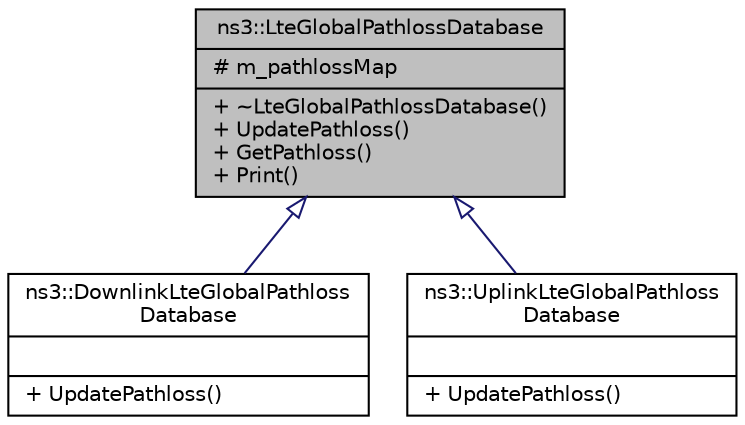 digraph "ns3::LteGlobalPathlossDatabase"
{
  edge [fontname="Helvetica",fontsize="10",labelfontname="Helvetica",labelfontsize="10"];
  node [fontname="Helvetica",fontsize="10",shape=record];
  Node1 [label="{ns3::LteGlobalPathlossDatabase\n|# m_pathlossMap\l|+ ~LteGlobalPathlossDatabase()\l+ UpdatePathloss()\l+ GetPathloss()\l+ Print()\l}",height=0.2,width=0.4,color="black", fillcolor="grey75", style="filled", fontcolor="black"];
  Node1 -> Node2 [dir="back",color="midnightblue",fontsize="10",style="solid",arrowtail="onormal"];
  Node2 [label="{ns3::DownlinkLteGlobalPathloss\lDatabase\n||+ UpdatePathloss()\l}",height=0.2,width=0.4,color="black", fillcolor="white", style="filled",URL="$dd/d17/classns3_1_1DownlinkLteGlobalPathlossDatabase.html"];
  Node1 -> Node3 [dir="back",color="midnightblue",fontsize="10",style="solid",arrowtail="onormal"];
  Node3 [label="{ns3::UplinkLteGlobalPathloss\lDatabase\n||+ UpdatePathloss()\l}",height=0.2,width=0.4,color="black", fillcolor="white", style="filled",URL="$de/d80/classns3_1_1UplinkLteGlobalPathlossDatabase.html"];
}
